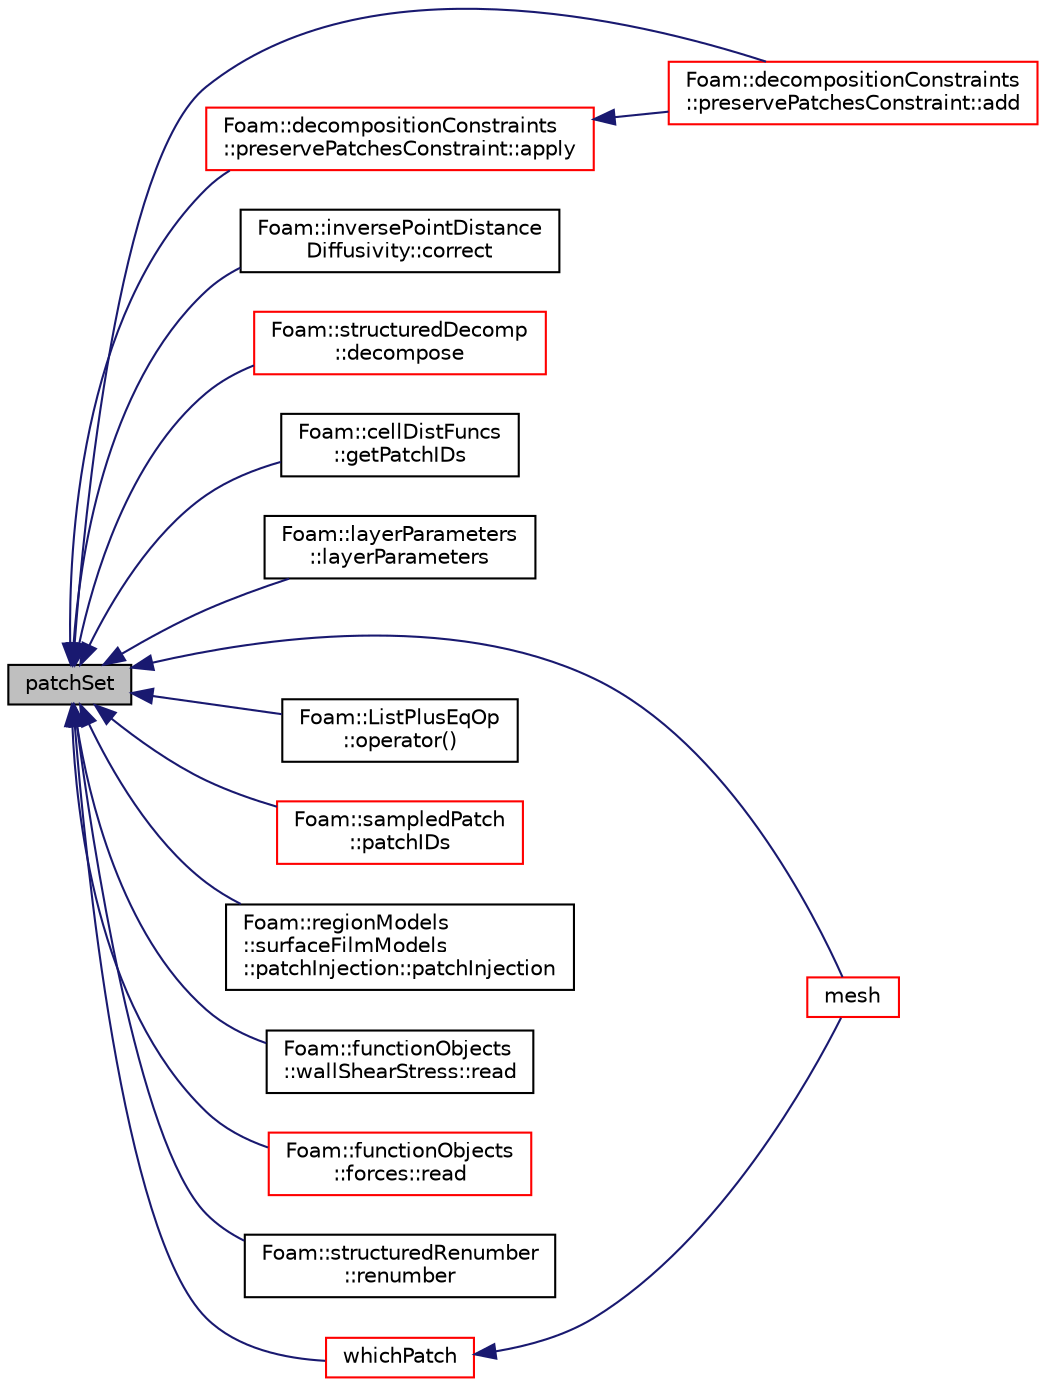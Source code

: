 digraph "patchSet"
{
  bgcolor="transparent";
  edge [fontname="Helvetica",fontsize="10",labelfontname="Helvetica",labelfontsize="10"];
  node [fontname="Helvetica",fontsize="10",shape=record];
  rankdir="LR";
  Node1 [label="patchSet",height=0.2,width=0.4,color="black", fillcolor="grey75", style="filled", fontcolor="black"];
  Node1 -> Node2 [dir="back",color="midnightblue",fontsize="10",style="solid",fontname="Helvetica"];
  Node2 [label="Foam::decompositionConstraints\l::preservePatchesConstraint::add",height=0.2,width=0.4,color="red",URL="$a01996.html#a1c674f5008f6f337a4ac47f4640f9deb",tooltip="Add my constraints to list of constraints. "];
  Node1 -> Node3 [dir="back",color="midnightblue",fontsize="10",style="solid",fontname="Helvetica"];
  Node3 [label="Foam::decompositionConstraints\l::preservePatchesConstraint::apply",height=0.2,width=0.4,color="red",URL="$a01996.html#a1e8a14d422f43fe0ab48812e8ddee931",tooltip="Apply any additional post-decomposition constraints. "];
  Node3 -> Node2 [dir="back",color="midnightblue",fontsize="10",style="solid",fontname="Helvetica"];
  Node1 -> Node4 [dir="back",color="midnightblue",fontsize="10",style="solid",fontname="Helvetica"];
  Node4 [label="Foam::inversePointDistance\lDiffusivity::correct",height=0.2,width=0.4,color="black",URL="$a01186.html#a3ae44b28050c3aa494c1d8e18cf618c1",tooltip="Correct the motion diffusivity. "];
  Node1 -> Node5 [dir="back",color="midnightblue",fontsize="10",style="solid",fontname="Helvetica"];
  Node5 [label="Foam::structuredDecomp\l::decompose",height=0.2,width=0.4,color="red",URL="$a02539.html#a971139d60fbf525c8a4dae56d9a386da",tooltip="Return for every coordinate the wanted processor number. Use the. "];
  Node1 -> Node6 [dir="back",color="midnightblue",fontsize="10",style="solid",fontname="Helvetica"];
  Node6 [label="Foam::cellDistFuncs\l::getPatchIDs",height=0.2,width=0.4,color="black",URL="$a00203.html#a07faae1ec79aa0d3b36feaa3224d1113",tooltip="Return the set of patch IDs corresponding to the given names. "];
  Node1 -> Node7 [dir="back",color="midnightblue",fontsize="10",style="solid",fontname="Helvetica"];
  Node7 [label="Foam::layerParameters\l::layerParameters",height=0.2,width=0.4,color="black",URL="$a01300.html#a0bca0e83ae5dc91bf83bfda4f12ac795",tooltip="Construct from dictionary. "];
  Node1 -> Node8 [dir="back",color="midnightblue",fontsize="10",style="solid",fontname="Helvetica"];
  Node8 [label="mesh",height=0.2,width=0.4,color="red",URL="$a01948.html#aa51573bc757d5d5bb058db0464886447",tooltip="Return the mesh reference. "];
  Node1 -> Node9 [dir="back",color="midnightblue",fontsize="10",style="solid",fontname="Helvetica"];
  Node9 [label="Foam::ListPlusEqOp\l::operator()",height=0.2,width=0.4,color="black",URL="$a01396.html#a93d7f04ce659bbb85c65f1b1adbd512b"];
  Node1 -> Node10 [dir="back",color="midnightblue",fontsize="10",style="solid",fontname="Helvetica"];
  Node10 [label="Foam::sampledPatch\l::patchIDs",height=0.2,width=0.4,color="red",URL="$a02297.html#a3e2aaafbab0a9056d217c22f08933180"];
  Node1 -> Node11 [dir="back",color="midnightblue",fontsize="10",style="solid",fontname="Helvetica"];
  Node11 [label="Foam::regionModels\l::surfaceFilmModels\l::patchInjection::patchInjection",height=0.2,width=0.4,color="black",URL="$a01839.html#a152b740d187e325136f51f50c9b798ab",tooltip="Construct from surface film model. "];
  Node1 -> Node12 [dir="back",color="midnightblue",fontsize="10",style="solid",fontname="Helvetica"];
  Node12 [label="Foam::functionObjects\l::wallShearStress::read",height=0.2,width=0.4,color="black",URL="$a02960.html#afac0600fef97b05534a595ce00b272ed",tooltip="Read the wallShearStress data. "];
  Node1 -> Node13 [dir="back",color="midnightblue",fontsize="10",style="solid",fontname="Helvetica"];
  Node13 [label="Foam::functionObjects\l::forces::read",height=0.2,width=0.4,color="red",URL="$a00865.html#afac0600fef97b05534a595ce00b272ed",tooltip="Read the forces data. "];
  Node1 -> Node14 [dir="back",color="midnightblue",fontsize="10",style="solid",fontname="Helvetica"];
  Node14 [label="Foam::structuredRenumber\l::renumber",height=0.2,width=0.4,color="black",URL="$a02540.html#a8c8c314aed6bcca51f2e7ae9a90f1b82",tooltip="Return the order in which cells need to be visited, i.e. "];
  Node1 -> Node15 [dir="back",color="midnightblue",fontsize="10",style="solid",fontname="Helvetica"];
  Node15 [label="whichPatch",height=0.2,width=0.4,color="red",URL="$a01948.html#a6d7e875689c6272231ad4b60139b7324",tooltip="Return patch index for a given face label. "];
  Node15 -> Node8 [dir="back",color="midnightblue",fontsize="10",style="solid",fontname="Helvetica"];
}
